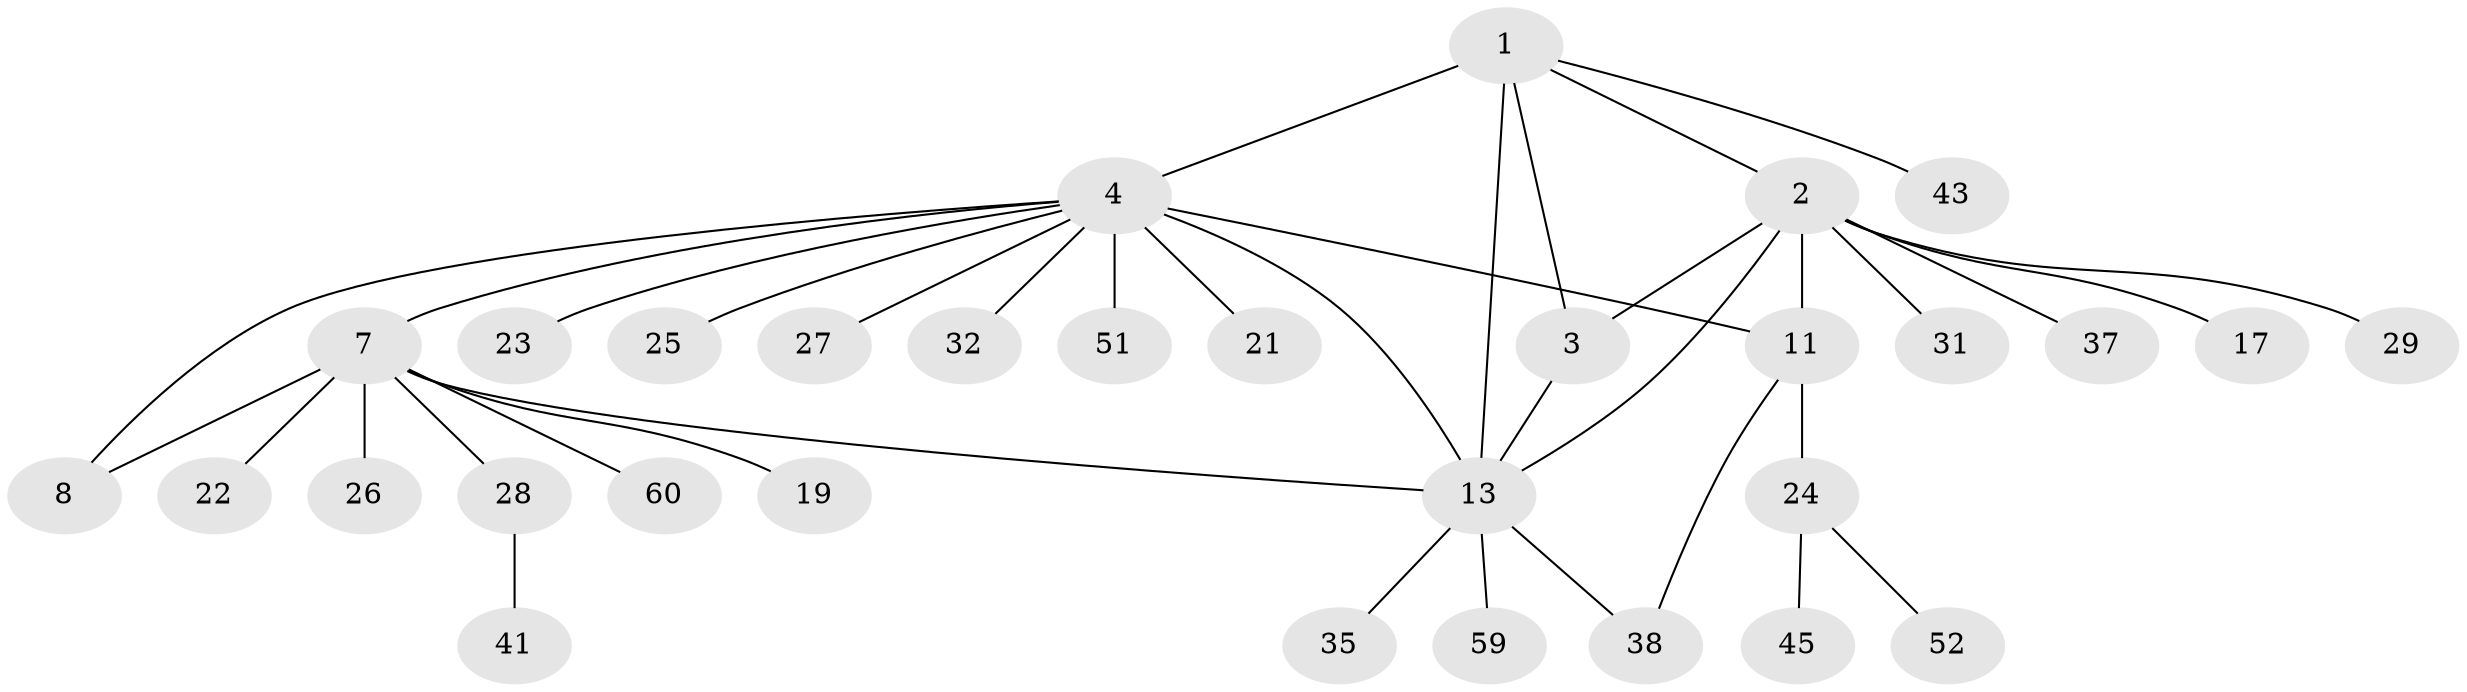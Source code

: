 // original degree distribution, {6: 0.03225806451612903, 4: 0.04838709677419355, 3: 0.08064516129032258, 11: 0.016129032258064516, 8: 0.03225806451612903, 2: 0.1774193548387097, 7: 0.04838709677419355, 5: 0.016129032258064516, 1: 0.5483870967741935}
// Generated by graph-tools (version 1.1) at 2025/19/03/04/25 18:19:50]
// undirected, 31 vertices, 38 edges
graph export_dot {
graph [start="1"]
  node [color=gray90,style=filled];
  1;
  2 [super="+10"];
  3 [super="+16+57"];
  4 [super="+6+5"];
  7;
  8;
  11 [super="+12+18+33+44+47+42"];
  13 [super="+14"];
  17;
  19;
  21;
  22;
  23;
  24;
  25;
  26 [super="+46"];
  27 [super="+61"];
  28 [super="+36+30+55"];
  29;
  31 [super="+56"];
  32;
  35;
  37;
  38 [super="+48"];
  41;
  43;
  45;
  51;
  52;
  59;
  60;
  1 -- 2;
  1 -- 3;
  1 -- 13;
  1 -- 43;
  1 -- 4 [weight=2];
  2 -- 3;
  2 -- 31;
  2 -- 17;
  2 -- 29;
  2 -- 37;
  2 -- 11 [weight=2];
  2 -- 13;
  3 -- 13;
  4 -- 32;
  4 -- 13;
  4 -- 51;
  4 -- 23;
  4 -- 27;
  4 -- 11 [weight=2];
  4 -- 21;
  4 -- 7;
  4 -- 8;
  4 -- 25;
  7 -- 8;
  7 -- 13;
  7 -- 19;
  7 -- 22;
  7 -- 26;
  7 -- 28;
  7 -- 60;
  11 -- 24;
  11 -- 38;
  13 -- 35;
  13 -- 59;
  13 -- 38;
  24 -- 45;
  24 -- 52;
  28 -- 41;
}
